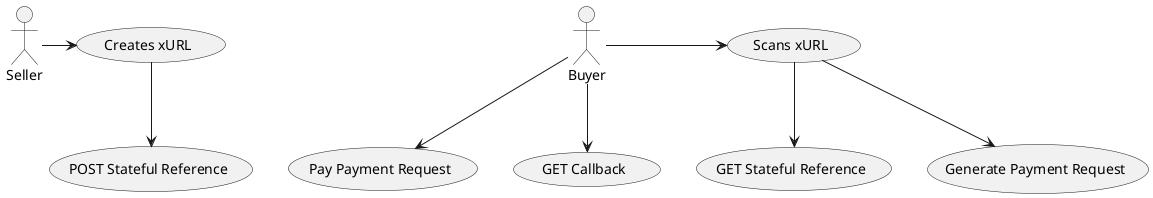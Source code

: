 @startuml
Seller->(Creates xURL)
(Creates xURL)-->(POST Stateful Reference)

Buyer->(Scans xURL)
(Scans xURL)-->(GET Stateful Reference)
(Scans xURL)-->(Generate Payment Request)
Buyer-->(Pay Payment Request)
Buyer-->(GET Callback)

@enduml